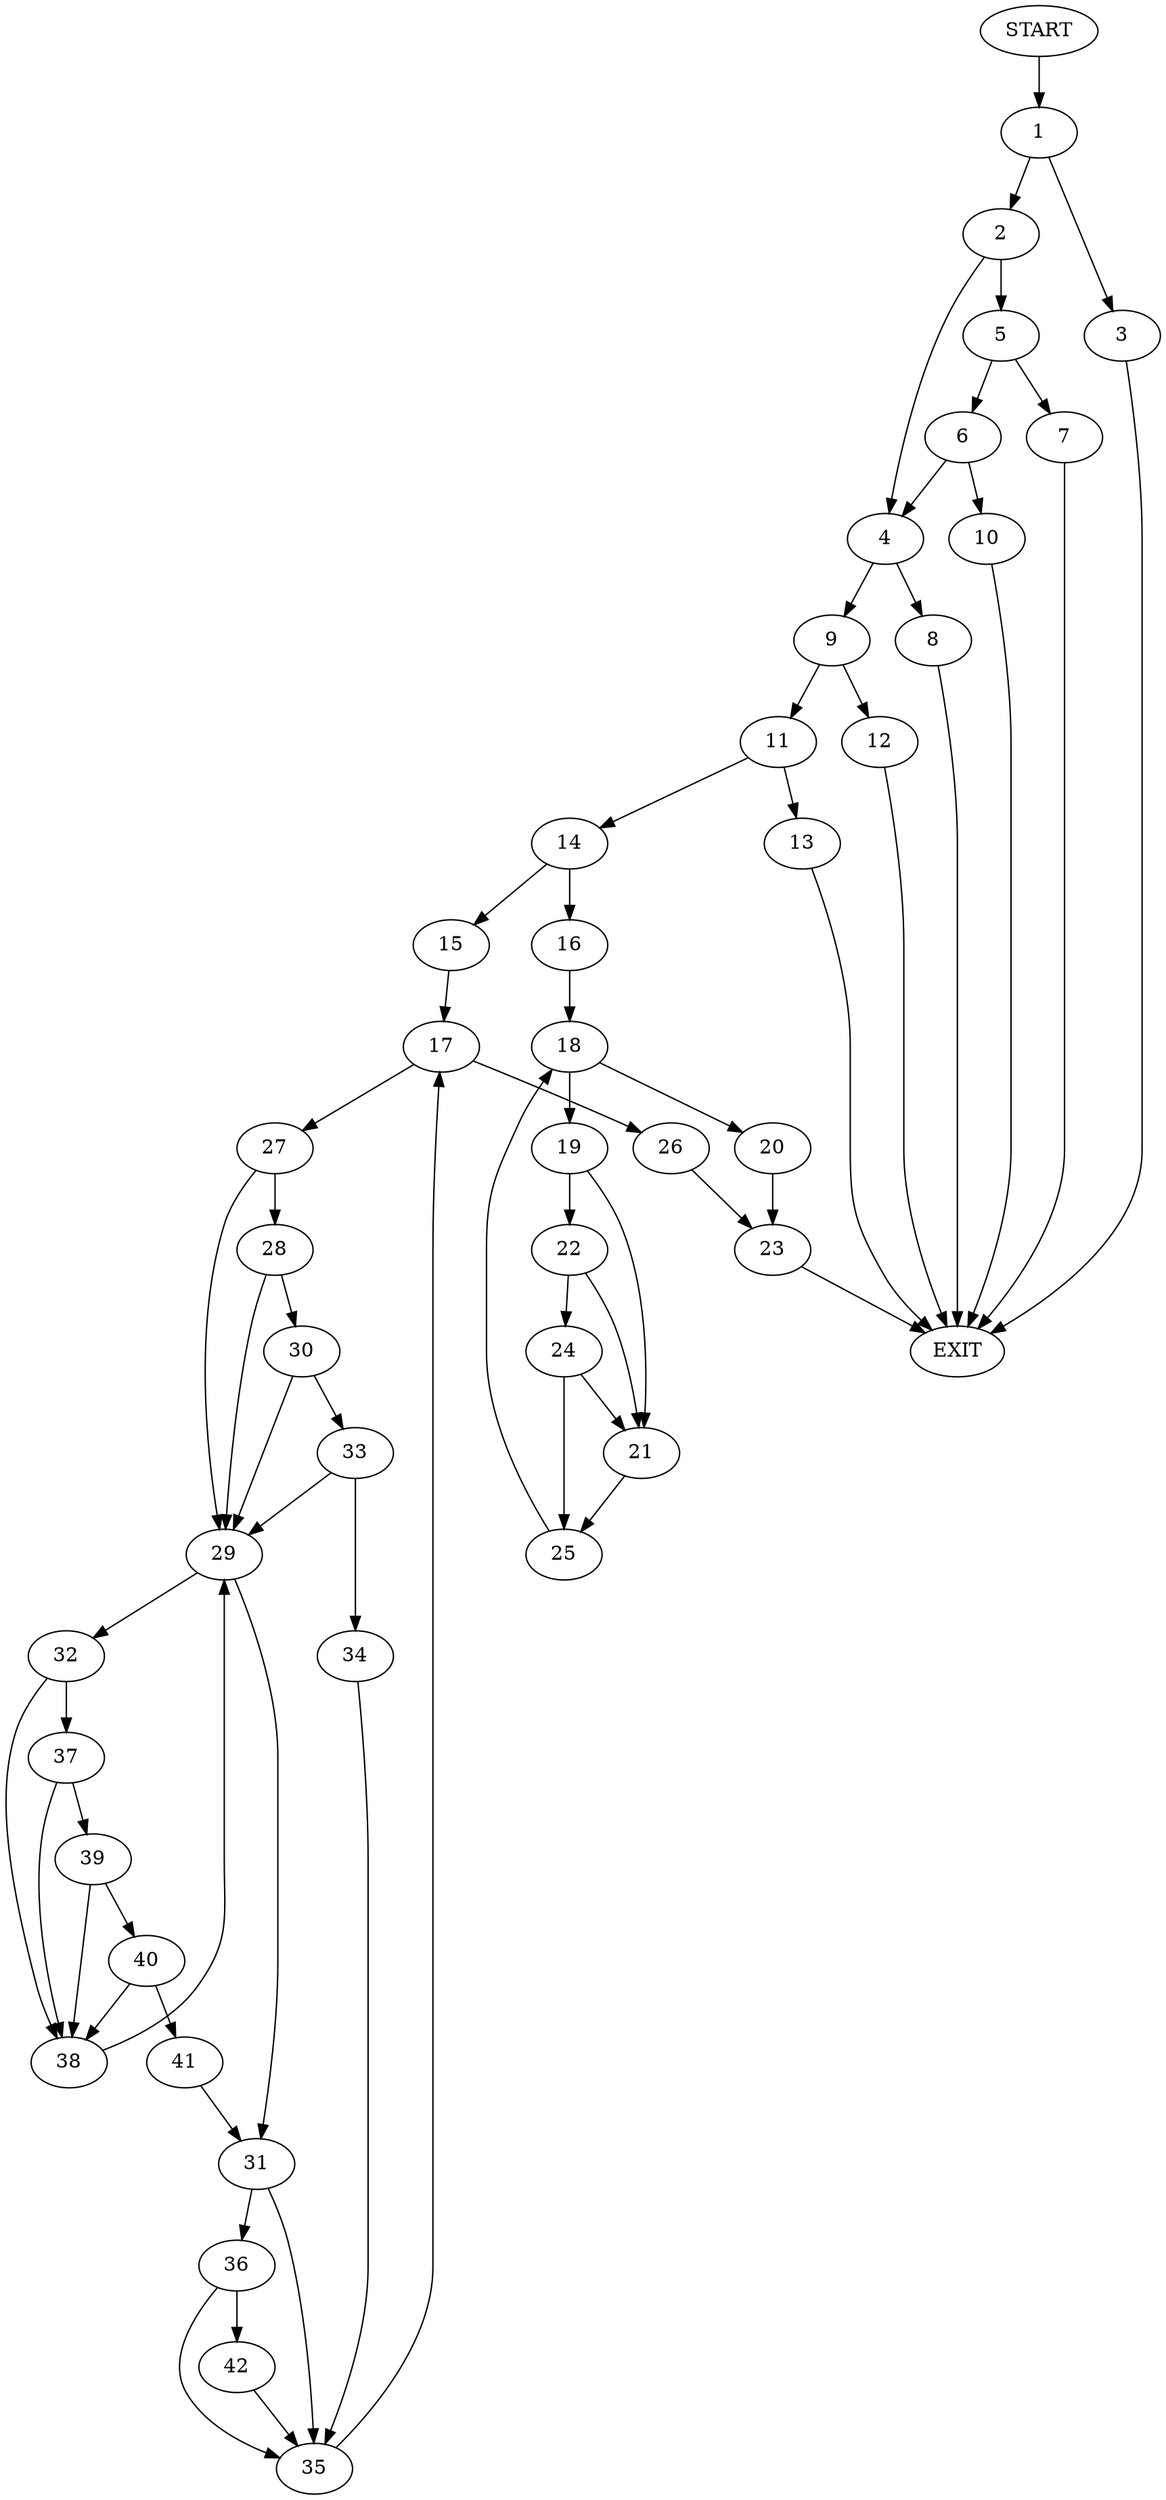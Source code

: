 digraph {
0 [label="START"]
43 [label="EXIT"]
0 -> 1
1 -> 2
1 -> 3
2 -> 4
2 -> 5
3 -> 43
5 -> 6
5 -> 7
4 -> 8
4 -> 9
6 -> 10
6 -> 4
7 -> 43
10 -> 43
8 -> 43
9 -> 11
9 -> 12
11 -> 13
11 -> 14
12 -> 43
14 -> 15
14 -> 16
13 -> 43
15 -> 17
16 -> 18
18 -> 19
18 -> 20
19 -> 21
19 -> 22
20 -> 23
22 -> 21
22 -> 24
21 -> 25
24 -> 21
24 -> 25
25 -> 18
23 -> 43
17 -> 26
17 -> 27
26 -> 23
27 -> 28
27 -> 29
28 -> 30
28 -> 29
29 -> 31
29 -> 32
30 -> 33
30 -> 29
33 -> 34
33 -> 29
34 -> 35
35 -> 17
31 -> 36
31 -> 35
32 -> 37
32 -> 38
38 -> 29
37 -> 39
37 -> 38
39 -> 40
39 -> 38
40 -> 38
40 -> 41
41 -> 31
36 -> 35
36 -> 42
42 -> 35
}
